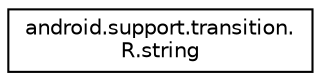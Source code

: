 digraph "Graphical Class Hierarchy"
{
 // INTERACTIVE_SVG=YES
 // LATEX_PDF_SIZE
  edge [fontname="Helvetica",fontsize="10",labelfontname="Helvetica",labelfontsize="10"];
  node [fontname="Helvetica",fontsize="10",shape=record];
  rankdir="LR";
  Node0 [label="android.support.transition.\lR.string",height=0.2,width=0.4,color="black", fillcolor="white", style="filled",URL="$classandroid_1_1support_1_1transition_1_1_r_1_1string.html",tooltip=" "];
}
